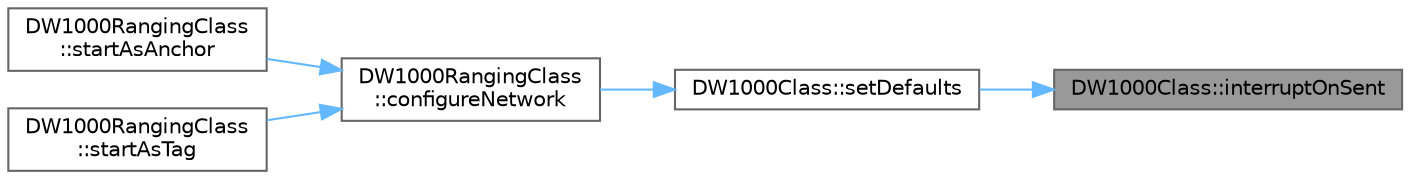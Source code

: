 digraph "DW1000Class::interruptOnSent"
{
 // LATEX_PDF_SIZE
  bgcolor="transparent";
  edge [fontname=Helvetica,fontsize=10,labelfontname=Helvetica,labelfontsize=10];
  node [fontname=Helvetica,fontsize=10,shape=box,height=0.2,width=0.4];
  rankdir="RL";
  Node1 [id="Node000001",label="DW1000Class::interruptOnSent",height=0.2,width=0.4,color="gray40", fillcolor="grey60", style="filled", fontcolor="black",tooltip=" "];
  Node1 -> Node2 [id="edge1_Node000001_Node000002",dir="back",color="steelblue1",style="solid",tooltip=" "];
  Node2 [id="Node000002",label="DW1000Class::setDefaults",height=0.2,width=0.4,color="grey40", fillcolor="white", style="filled",URL="$class_d_w1000_class.html#a07dcb51bbdd1d2628aca0aebcd4e8648",tooltip=" "];
  Node2 -> Node3 [id="edge2_Node000002_Node000003",dir="back",color="steelblue1",style="solid",tooltip=" "];
  Node3 [id="Node000003",label="DW1000RangingClass\l::configureNetwork",height=0.2,width=0.4,color="grey40", fillcolor="white", style="filled",URL="$class_d_w1000_ranging_class.html#a8d52b5dadd722c169e960a3ccb0850f2",tooltip=" "];
  Node3 -> Node4 [id="edge3_Node000003_Node000004",dir="back",color="steelblue1",style="solid",tooltip=" "];
  Node4 [id="Node000004",label="DW1000RangingClass\l::startAsAnchor",height=0.2,width=0.4,color="grey40", fillcolor="white", style="filled",URL="$class_d_w1000_ranging_class.html#afa94ffdfcd78b53e271b98eb6bad8368",tooltip=" "];
  Node3 -> Node5 [id="edge4_Node000003_Node000005",dir="back",color="steelblue1",style="solid",tooltip=" "];
  Node5 [id="Node000005",label="DW1000RangingClass\l::startAsTag",height=0.2,width=0.4,color="grey40", fillcolor="white", style="filled",URL="$class_d_w1000_ranging_class.html#a9068f9887db35c9e683329bd4bbae684",tooltip=" "];
}
